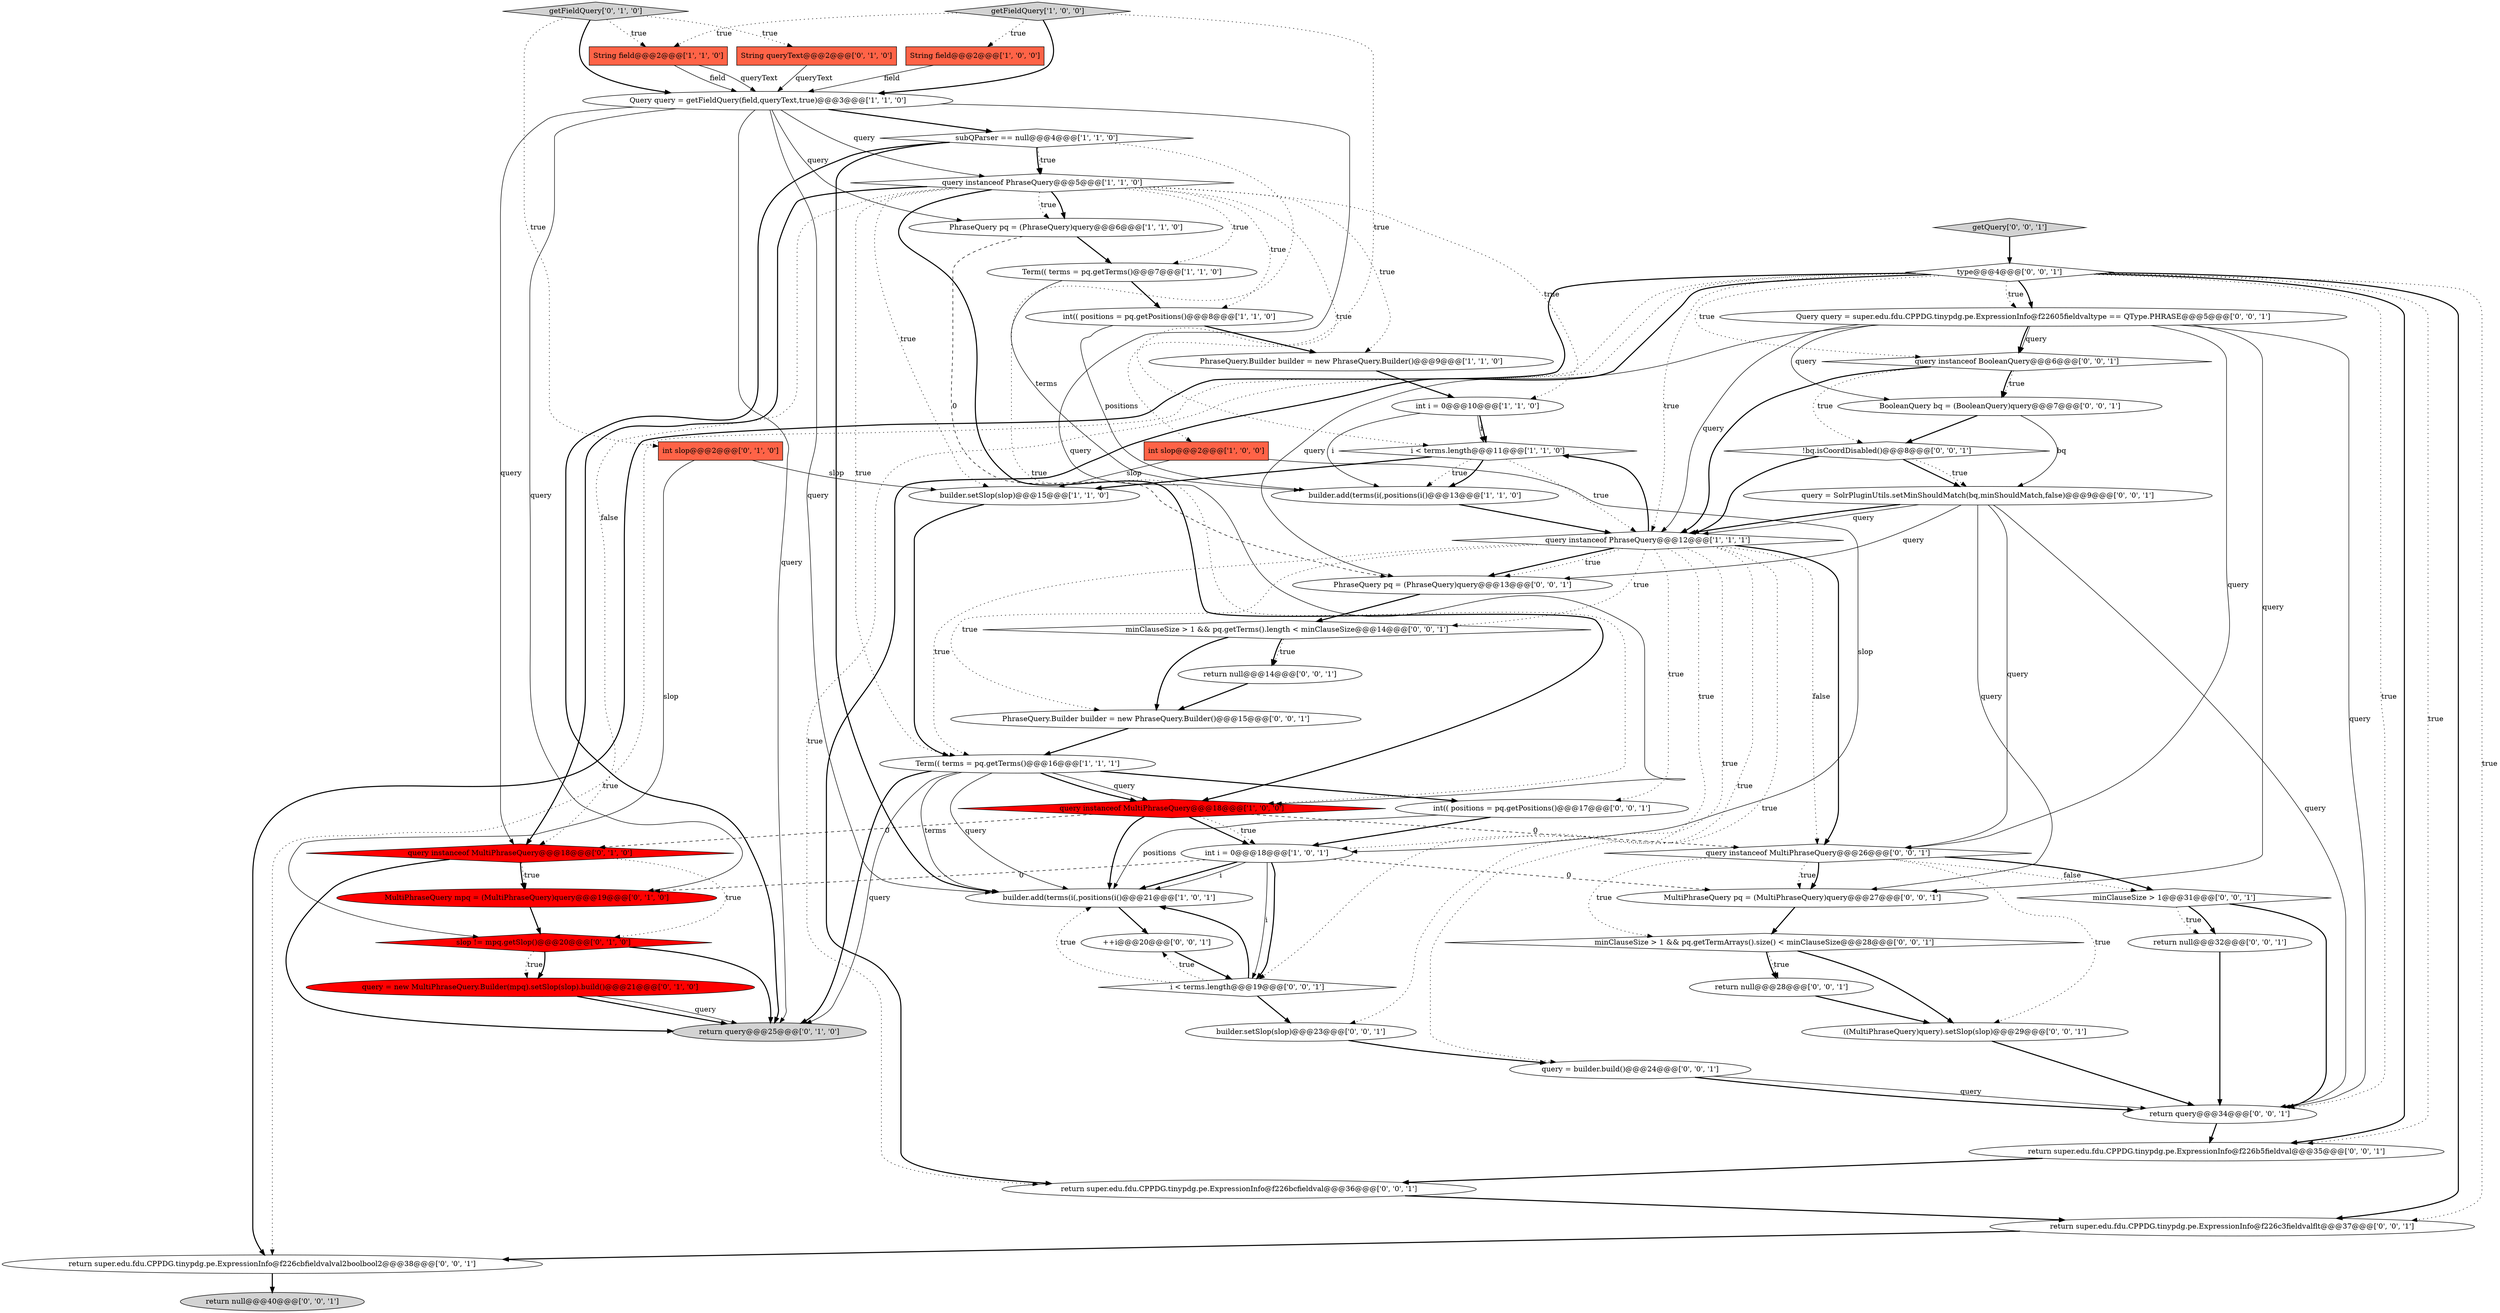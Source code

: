 digraph {
11 [style = filled, label = "query instanceof PhraseQuery@@@5@@@['1', '1', '0']", fillcolor = white, shape = diamond image = "AAA0AAABBB1BBB"];
35 [style = filled, label = "minClauseSize > 1@@@31@@@['0', '0', '1']", fillcolor = white, shape = diamond image = "AAA0AAABBB3BBB"];
16 [style = filled, label = "int i = 0@@@10@@@['1', '1', '0']", fillcolor = white, shape = ellipse image = "AAA0AAABBB1BBB"];
19 [style = filled, label = "builder.add(terms(i(,positions(i()@@@21@@@['1', '0', '1']", fillcolor = white, shape = ellipse image = "AAA0AAABBB1BBB"];
28 [style = filled, label = "type@@@4@@@['0', '0', '1']", fillcolor = white, shape = diamond image = "AAA0AAABBB3BBB"];
10 [style = filled, label = "builder.setSlop(slop)@@@15@@@['1', '1', '0']", fillcolor = white, shape = ellipse image = "AAA0AAABBB1BBB"];
32 [style = filled, label = "Query query = super.edu.fdu.CPPDG.tinypdg.pe.ExpressionInfo@f22605fieldvaltype == QType.PHRASE@@@5@@@['0', '0', '1']", fillcolor = white, shape = ellipse image = "AAA0AAABBB3BBB"];
22 [style = filled, label = "getFieldQuery['0', '1', '0']", fillcolor = lightgray, shape = diamond image = "AAA0AAABBB2BBB"];
54 [style = filled, label = "return null@@@40@@@['0', '0', '1']", fillcolor = lightgray, shape = ellipse image = "AAA0AAABBB3BBB"];
13 [style = filled, label = "String field@@@2@@@['1', '1', '0']", fillcolor = tomato, shape = box image = "AAA0AAABBB1BBB"];
4 [style = filled, label = "int slop@@@2@@@['1', '0', '0']", fillcolor = tomato, shape = box image = "AAA0AAABBB1BBB"];
41 [style = filled, label = "query instanceof BooleanQuery@@@6@@@['0', '0', '1']", fillcolor = white, shape = diamond image = "AAA0AAABBB3BBB"];
43 [style = filled, label = "int(( positions = pq.getPositions()@@@17@@@['0', '0', '1']", fillcolor = white, shape = ellipse image = "AAA0AAABBB3BBB"];
53 [style = filled, label = "return super.edu.fdu.CPPDG.tinypdg.pe.ExpressionInfo@f226bcfieldval@@@36@@@['0', '0', '1']", fillcolor = white, shape = ellipse image = "AAA0AAABBB3BBB"];
26 [style = filled, label = "slop != mpq.getSlop()@@@20@@@['0', '1', '0']", fillcolor = red, shape = diamond image = "AAA1AAABBB2BBB"];
15 [style = filled, label = "i < terms.length@@@11@@@['1', '1', '0']", fillcolor = white, shape = diamond image = "AAA0AAABBB1BBB"];
30 [style = filled, label = "minClauseSize > 1 && pq.getTerms().length < minClauseSize@@@14@@@['0', '0', '1']", fillcolor = white, shape = diamond image = "AAA0AAABBB3BBB"];
56 [style = filled, label = "return super.edu.fdu.CPPDG.tinypdg.pe.ExpressionInfo@f226c3fieldvalflt@@@37@@@['0', '0', '1']", fillcolor = white, shape = ellipse image = "AAA0AAABBB3BBB"];
12 [style = filled, label = "Query query = getFieldQuery(field,queryText,true)@@@3@@@['1', '1', '0']", fillcolor = white, shape = ellipse image = "AAA0AAABBB1BBB"];
1 [style = filled, label = "subQParser == null@@@4@@@['1', '1', '0']", fillcolor = white, shape = diamond image = "AAA0AAABBB1BBB"];
27 [style = filled, label = "MultiPhraseQuery mpq = (MultiPhraseQuery)query@@@19@@@['0', '1', '0']", fillcolor = red, shape = ellipse image = "AAA1AAABBB2BBB"];
49 [style = filled, label = "PhraseQuery pq = (PhraseQuery)query@@@13@@@['0', '0', '1']", fillcolor = white, shape = ellipse image = "AAA0AAABBB3BBB"];
0 [style = filled, label = "String field@@@2@@@['1', '0', '0']", fillcolor = tomato, shape = box image = "AAA0AAABBB1BBB"];
23 [style = filled, label = "String queryText@@@2@@@['0', '1', '0']", fillcolor = tomato, shape = box image = "AAA0AAABBB2BBB"];
3 [style = filled, label = "int i = 0@@@18@@@['1', '0', '1']", fillcolor = white, shape = ellipse image = "AAA0AAABBB1BBB"];
14 [style = filled, label = "PhraseQuery.Builder builder = new PhraseQuery.Builder()@@@9@@@['1', '1', '0']", fillcolor = white, shape = ellipse image = "AAA0AAABBB1BBB"];
25 [style = filled, label = "return query@@@25@@@['0', '1', '0']", fillcolor = lightgray, shape = ellipse image = "AAA0AAABBB2BBB"];
33 [style = filled, label = "MultiPhraseQuery pq = (MultiPhraseQuery)query@@@27@@@['0', '0', '1']", fillcolor = white, shape = ellipse image = "AAA0AAABBB3BBB"];
7 [style = filled, label = "builder.add(terms(i(,positions(i()@@@13@@@['1', '1', '0']", fillcolor = white, shape = ellipse image = "AAA0AAABBB1BBB"];
44 [style = filled, label = "!bq.isCoordDisabled()@@@8@@@['0', '0', '1']", fillcolor = white, shape = diamond image = "AAA0AAABBB3BBB"];
24 [style = filled, label = "int slop@@@2@@@['0', '1', '0']", fillcolor = tomato, shape = box image = "AAA0AAABBB2BBB"];
2 [style = filled, label = "query instanceof PhraseQuery@@@12@@@['1', '1', '1']", fillcolor = white, shape = diamond image = "AAA0AAABBB1BBB"];
6 [style = filled, label = "int(( positions = pq.getPositions()@@@8@@@['1', '1', '0']", fillcolor = white, shape = ellipse image = "AAA0AAABBB1BBB"];
50 [style = filled, label = "++i@@@20@@@['0', '0', '1']", fillcolor = white, shape = ellipse image = "AAA0AAABBB3BBB"];
52 [style = filled, label = "return null@@@28@@@['0', '0', '1']", fillcolor = white, shape = ellipse image = "AAA0AAABBB3BBB"];
42 [style = filled, label = "return null@@@32@@@['0', '0', '1']", fillcolor = white, shape = ellipse image = "AAA0AAABBB3BBB"];
21 [style = filled, label = "query instanceof MultiPhraseQuery@@@18@@@['0', '1', '0']", fillcolor = red, shape = diamond image = "AAA1AAABBB2BBB"];
36 [style = filled, label = "return null@@@14@@@['0', '0', '1']", fillcolor = white, shape = ellipse image = "AAA0AAABBB3BBB"];
9 [style = filled, label = "Term(( terms = pq.getTerms()@@@7@@@['1', '1', '0']", fillcolor = white, shape = ellipse image = "AAA0AAABBB1BBB"];
5 [style = filled, label = "Term(( terms = pq.getTerms()@@@16@@@['1', '1', '1']", fillcolor = white, shape = ellipse image = "AAA0AAABBB1BBB"];
17 [style = filled, label = "PhraseQuery pq = (PhraseQuery)query@@@6@@@['1', '1', '0']", fillcolor = white, shape = ellipse image = "AAA0AAABBB1BBB"];
20 [style = filled, label = "query = new MultiPhraseQuery.Builder(mpq).setSlop(slop).build()@@@21@@@['0', '1', '0']", fillcolor = red, shape = ellipse image = "AAA1AAABBB2BBB"];
37 [style = filled, label = "PhraseQuery.Builder builder = new PhraseQuery.Builder()@@@15@@@['0', '0', '1']", fillcolor = white, shape = ellipse image = "AAA0AAABBB3BBB"];
48 [style = filled, label = "i < terms.length@@@19@@@['0', '0', '1']", fillcolor = white, shape = diamond image = "AAA0AAABBB3BBB"];
29 [style = filled, label = "return super.edu.fdu.CPPDG.tinypdg.pe.ExpressionInfo@f226cbfieldvalval2boolbool2@@@38@@@['0', '0', '1']", fillcolor = white, shape = ellipse image = "AAA0AAABBB3BBB"];
40 [style = filled, label = "builder.setSlop(slop)@@@23@@@['0', '0', '1']", fillcolor = white, shape = ellipse image = "AAA0AAABBB3BBB"];
51 [style = filled, label = "query = builder.build()@@@24@@@['0', '0', '1']", fillcolor = white, shape = ellipse image = "AAA0AAABBB3BBB"];
47 [style = filled, label = "BooleanQuery bq = (BooleanQuery)query@@@7@@@['0', '0', '1']", fillcolor = white, shape = ellipse image = "AAA0AAABBB3BBB"];
38 [style = filled, label = "return query@@@34@@@['0', '0', '1']", fillcolor = white, shape = ellipse image = "AAA0AAABBB3BBB"];
34 [style = filled, label = "((MultiPhraseQuery)query).setSlop(slop)@@@29@@@['0', '0', '1']", fillcolor = white, shape = ellipse image = "AAA0AAABBB3BBB"];
31 [style = filled, label = "return super.edu.fdu.CPPDG.tinypdg.pe.ExpressionInfo@f226b5fieldval@@@35@@@['0', '0', '1']", fillcolor = white, shape = ellipse image = "AAA0AAABBB3BBB"];
39 [style = filled, label = "getQuery['0', '0', '1']", fillcolor = lightgray, shape = diamond image = "AAA0AAABBB3BBB"];
18 [style = filled, label = "query instanceof MultiPhraseQuery@@@18@@@['1', '0', '0']", fillcolor = red, shape = diamond image = "AAA1AAABBB1BBB"];
46 [style = filled, label = "query instanceof MultiPhraseQuery@@@26@@@['0', '0', '1']", fillcolor = white, shape = diamond image = "AAA0AAABBB3BBB"];
8 [style = filled, label = "getFieldQuery['1', '0', '0']", fillcolor = lightgray, shape = diamond image = "AAA0AAABBB1BBB"];
45 [style = filled, label = "query = SolrPluginUtils.setMinShouldMatch(bq,minShouldMatch,false)@@@9@@@['0', '0', '1']", fillcolor = white, shape = ellipse image = "AAA0AAABBB3BBB"];
55 [style = filled, label = "minClauseSize > 1 && pq.getTermArrays().size() < minClauseSize@@@28@@@['0', '0', '1']", fillcolor = white, shape = diamond image = "AAA0AAABBB3BBB"];
56->29 [style = bold, label=""];
18->3 [style = bold, label=""];
15->10 [style = bold, label=""];
46->55 [style = dotted, label="true"];
17->9 [style = bold, label=""];
3->48 [style = solid, label="i"];
5->19 [style = solid, label="terms"];
13->12 [style = solid, label="field"];
21->27 [style = dotted, label="true"];
30->36 [style = bold, label=""];
2->37 [style = dotted, label="true"];
35->42 [style = dotted, label="true"];
16->15 [style = solid, label="i"];
38->31 [style = bold, label=""];
18->46 [style = dashed, label="0"];
15->7 [style = dotted, label="true"];
8->4 [style = dotted, label="true"];
9->6 [style = bold, label=""];
12->11 [style = solid, label="query"];
32->41 [style = solid, label="query"];
12->18 [style = solid, label="query"];
37->5 [style = bold, label=""];
43->3 [style = bold, label=""];
21->26 [style = dotted, label="true"];
3->19 [style = bold, label=""];
2->49 [style = bold, label=""];
18->21 [style = dashed, label="0"];
2->48 [style = dotted, label="true"];
18->3 [style = dotted, label="true"];
2->15 [style = bold, label=""];
55->34 [style = bold, label=""];
8->0 [style = dotted, label="true"];
35->38 [style = bold, label=""];
11->15 [style = dotted, label="true"];
51->38 [style = solid, label="query"];
2->3 [style = dotted, label="true"];
12->17 [style = solid, label="query"];
16->7 [style = solid, label="i"];
24->10 [style = solid, label="slop"];
14->16 [style = bold, label=""];
44->2 [style = bold, label=""];
22->23 [style = dotted, label="true"];
2->49 [style = dotted, label="true"];
3->33 [style = dashed, label="0"];
11->10 [style = dotted, label="true"];
40->51 [style = bold, label=""];
15->2 [style = dotted, label="true"];
11->14 [style = dotted, label="true"];
18->19 [style = bold, label=""];
4->10 [style = solid, label="slop"];
28->2 [style = dotted, label="true"];
26->20 [style = dotted, label="true"];
11->5 [style = dotted, label="true"];
22->24 [style = dotted, label="true"];
43->19 [style = solid, label="positions"];
21->25 [style = bold, label=""];
46->33 [style = dotted, label="true"];
6->7 [style = solid, label="positions"];
12->1 [style = bold, label=""];
20->25 [style = bold, label=""];
41->2 [style = bold, label=""];
11->18 [style = bold, label=""];
5->25 [style = bold, label=""];
1->11 [style = bold, label=""];
1->18 [style = dotted, label="true"];
28->29 [style = dotted, label="true"];
7->2 [style = bold, label=""];
31->53 [style = bold, label=""];
46->33 [style = bold, label=""];
22->13 [style = dotted, label="true"];
48->19 [style = dotted, label="true"];
11->16 [style = dotted, label="true"];
47->44 [style = bold, label=""];
11->17 [style = bold, label=""];
53->56 [style = bold, label=""];
28->38 [style = dotted, label="true"];
36->37 [style = bold, label=""];
34->38 [style = bold, label=""];
1->19 [style = bold, label=""];
32->47 [style = solid, label="query"];
32->49 [style = solid, label="query"];
20->25 [style = solid, label="query"];
44->45 [style = bold, label=""];
13->12 [style = solid, label="queryText"];
9->7 [style = solid, label="terms"];
42->38 [style = bold, label=""];
28->41 [style = dotted, label="true"];
26->20 [style = bold, label=""];
2->46 [style = dotted, label="false"];
44->45 [style = dotted, label="true"];
27->26 [style = bold, label=""];
28->29 [style = bold, label=""];
21->27 [style = bold, label=""];
35->42 [style = bold, label=""];
3->19 [style = solid, label="i"];
28->31 [style = bold, label=""];
11->21 [style = bold, label=""];
45->33 [style = solid, label="query"];
33->55 [style = bold, label=""];
3->27 [style = dashed, label="0"];
11->17 [style = dotted, label="true"];
11->9 [style = dotted, label="true"];
2->30 [style = dotted, label="true"];
5->18 [style = bold, label=""];
19->50 [style = bold, label=""];
32->38 [style = solid, label="query"];
50->48 [style = bold, label=""];
45->2 [style = bold, label=""];
29->54 [style = bold, label=""];
30->36 [style = dotted, label="true"];
11->21 [style = dotted, label="false"];
28->32 [style = bold, label=""];
46->35 [style = dotted, label="false"];
28->32 [style = dotted, label="true"];
4->3 [style = solid, label="slop"];
10->5 [style = bold, label=""];
49->30 [style = bold, label=""];
11->6 [style = dotted, label="true"];
46->35 [style = bold, label=""];
41->47 [style = dotted, label="true"];
12->21 [style = solid, label="query"];
32->41 [style = bold, label=""];
24->26 [style = solid, label="slop"];
41->47 [style = bold, label=""];
8->13 [style = dotted, label="true"];
55->52 [style = bold, label=""];
2->5 [style = dotted, label="true"];
28->56 [style = dotted, label="true"];
1->25 [style = bold, label=""];
41->44 [style = dotted, label="true"];
8->12 [style = bold, label=""];
0->12 [style = solid, label="field"];
12->27 [style = solid, label="query"];
16->15 [style = bold, label=""];
2->46 [style = bold, label=""];
28->31 [style = dotted, label="true"];
15->7 [style = bold, label=""];
48->50 [style = dotted, label="true"];
28->53 [style = bold, label=""];
45->46 [style = solid, label="query"];
45->2 [style = solid, label="query"];
26->25 [style = bold, label=""];
1->11 [style = dotted, label="true"];
2->43 [style = dotted, label="true"];
2->40 [style = dotted, label="true"];
28->53 [style = dotted, label="true"];
47->45 [style = solid, label="bq"];
30->37 [style = bold, label=""];
52->34 [style = bold, label=""];
17->49 [style = dashed, label="0"];
45->38 [style = solid, label="query"];
12->19 [style = solid, label="query"];
48->40 [style = bold, label=""];
39->28 [style = bold, label=""];
28->56 [style = bold, label=""];
5->25 [style = solid, label="query"];
55->52 [style = dotted, label="true"];
12->25 [style = solid, label="query"];
5->43 [style = bold, label=""];
23->12 [style = solid, label="queryText"];
6->14 [style = bold, label=""];
32->2 [style = solid, label="query"];
46->34 [style = dotted, label="true"];
3->48 [style = bold, label=""];
51->38 [style = bold, label=""];
32->46 [style = solid, label="query"];
45->49 [style = solid, label="query"];
22->12 [style = bold, label=""];
5->19 [style = solid, label="query"];
48->19 [style = bold, label=""];
5->18 [style = solid, label="query"];
32->33 [style = solid, label="query"];
2->51 [style = dotted, label="true"];
}

